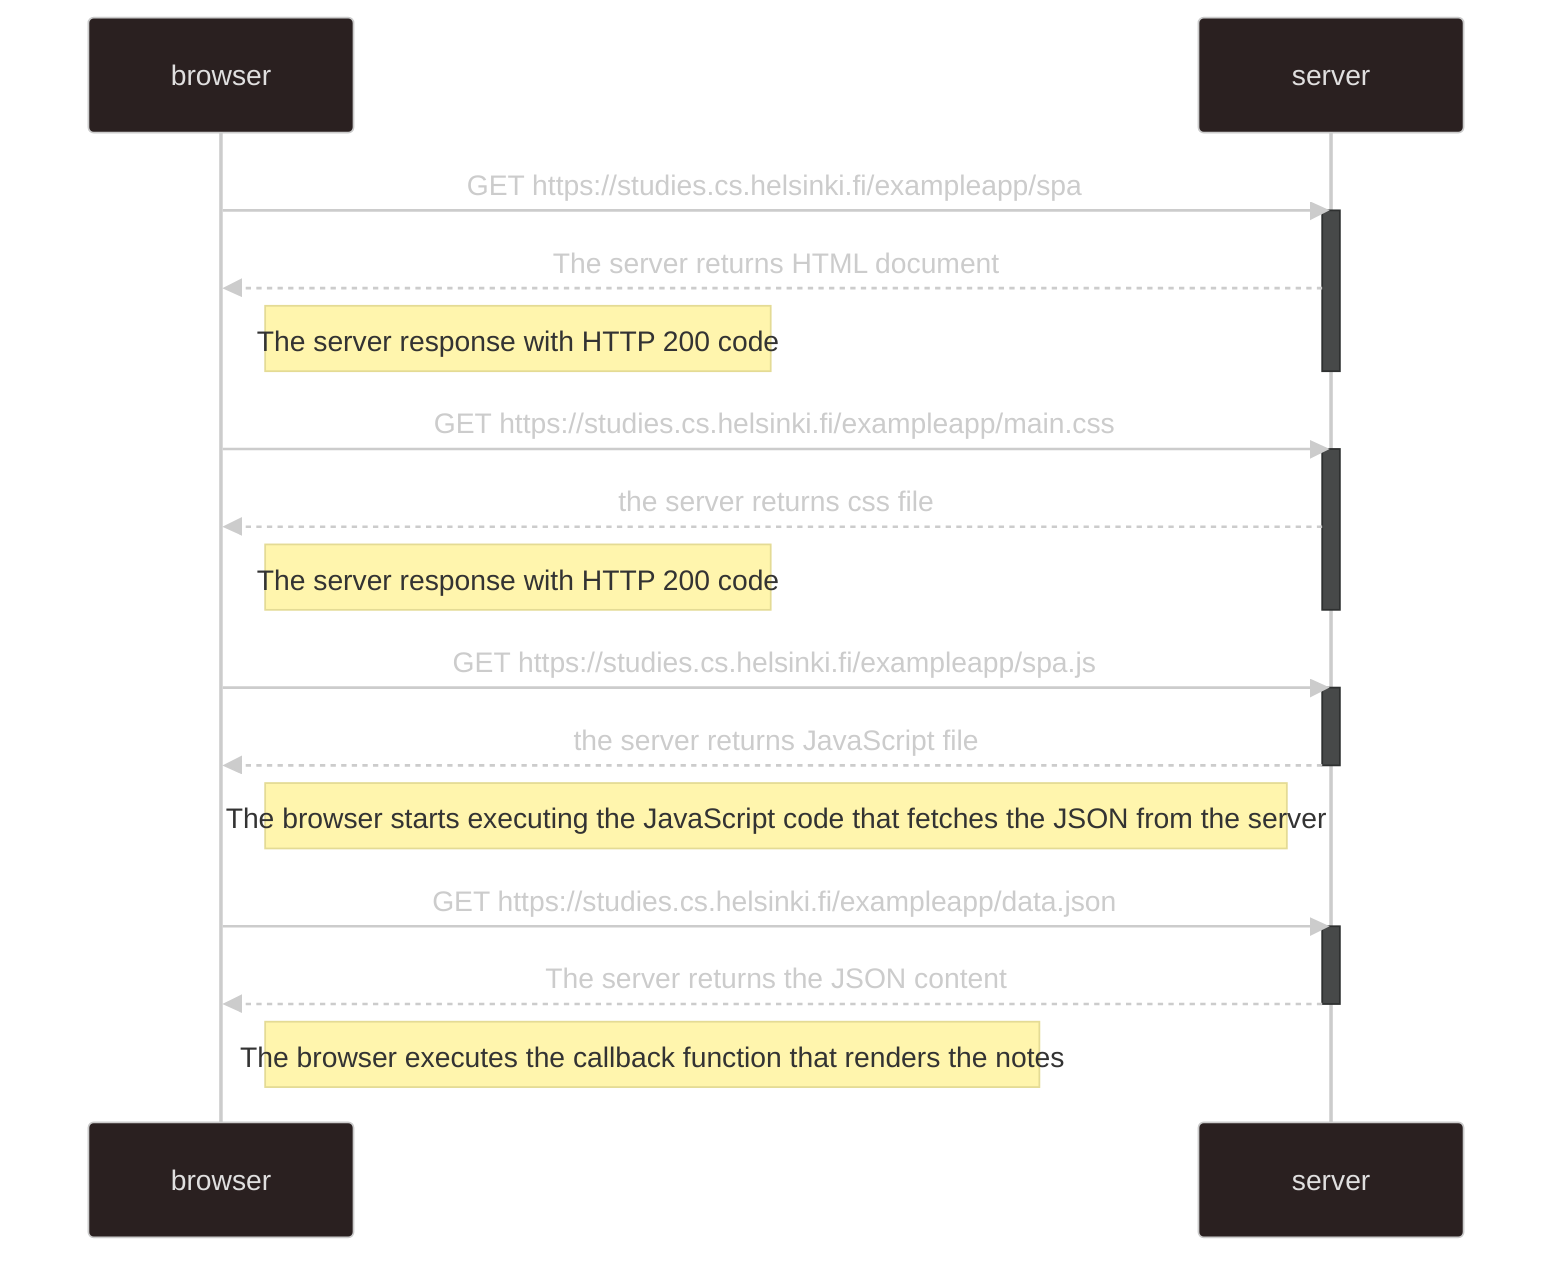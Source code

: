 ---
config:
  theme: neo-dark
---
sequenceDiagram
    participant browser
    participant server
    browser->>server: GET https://studies.cs.helsinki.fi/exampleapp/spa
    activate server
    server-->>browser: The server returns HTML document
    Note right of browser: The server response with HTTP 200 code
    deactivate server
    browser->>server: GET https://studies.cs.helsinki.fi/exampleapp/main.css
    activate server
    server-->>browser: the server returns css file
    Note right of browser: The server response with HTTP 200 code
    deactivate server
    browser->>server: GET https://studies.cs.helsinki.fi/exampleapp/spa.js
    activate server
    server-->>browser: the server returns JavaScript file
    deactivate server
    Note right of browser: The browser starts executing the JavaScript code that fetches the JSON from the server
    browser->>server: GET https://studies.cs.helsinki.fi/exampleapp/data.json
    activate server
    server-->>browser: The server returns the JSON content
    deactivate server
    Note right of browser: The browser executes the callback function that renders the notes